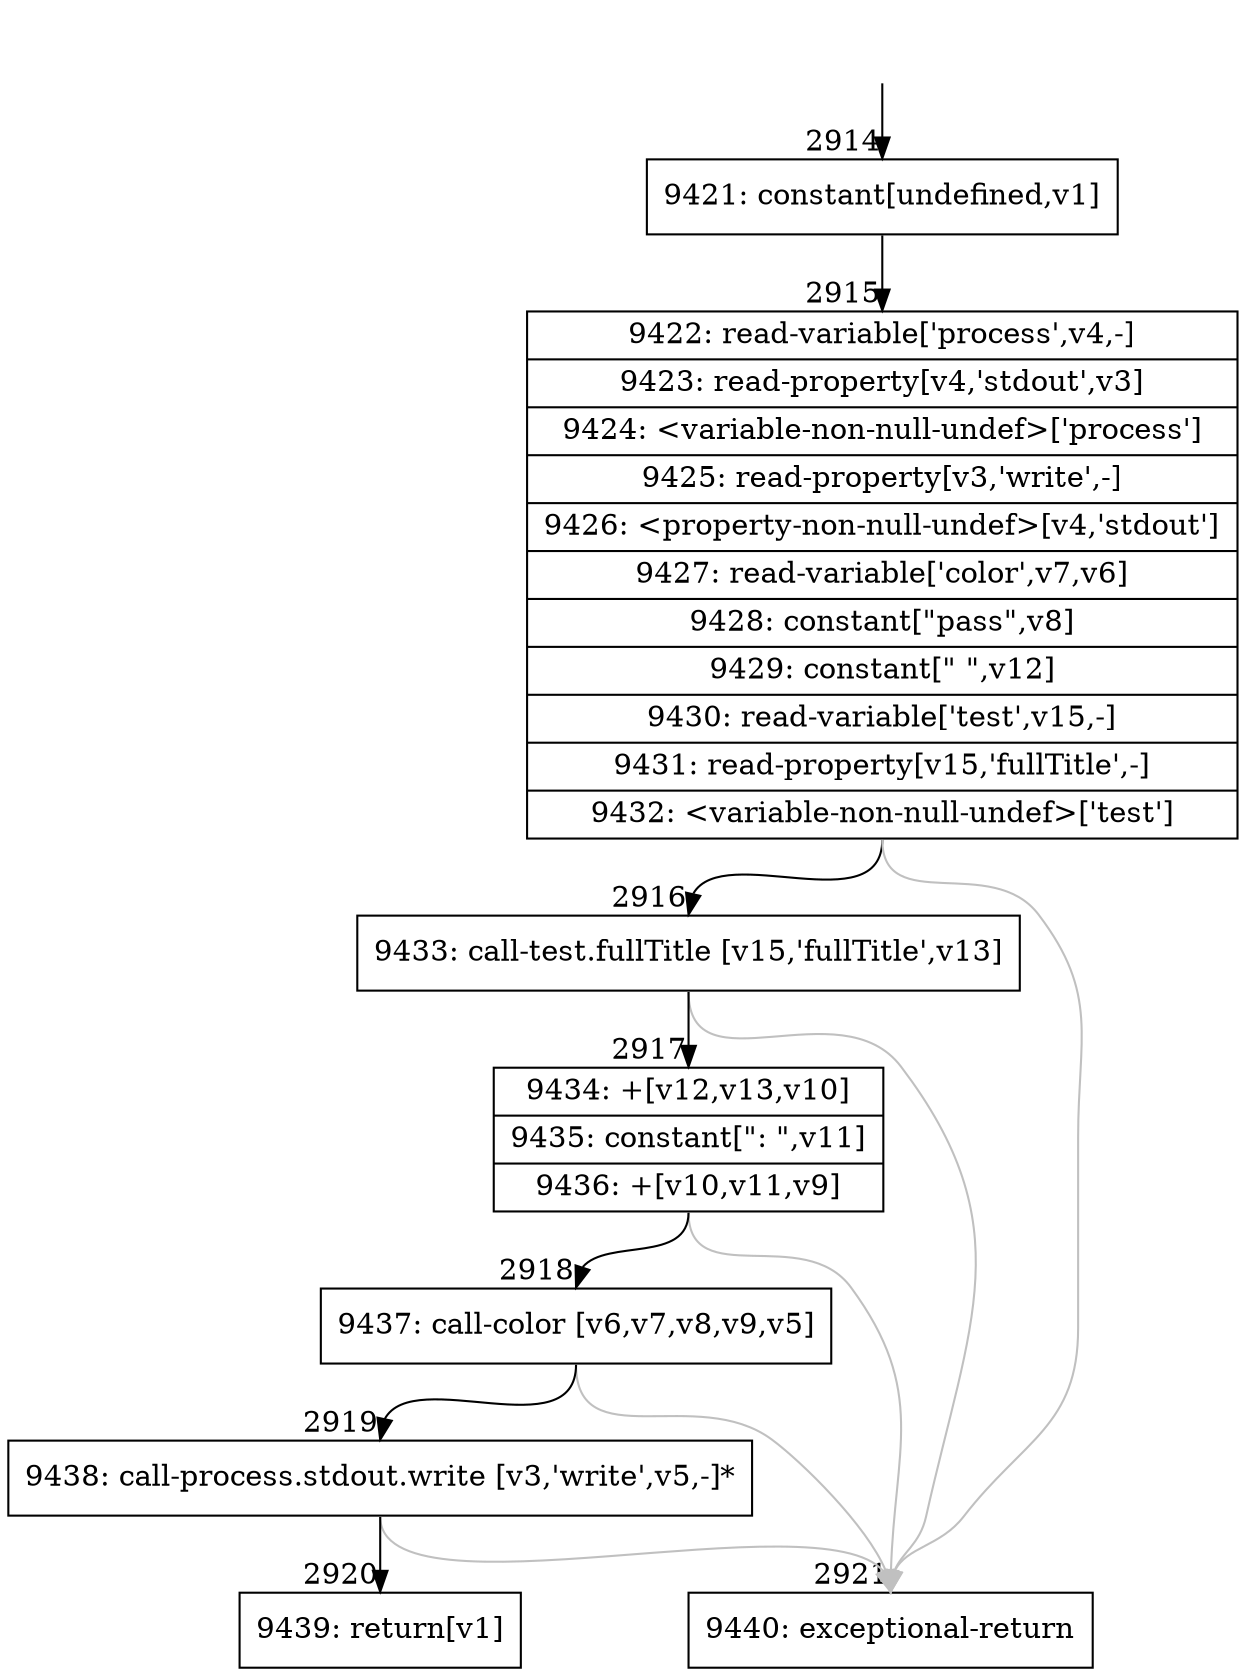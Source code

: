 digraph {
rankdir="TD"
BB_entry258[shape=none,label=""];
BB_entry258 -> BB2914 [tailport=s, headport=n, headlabel="    2914"]
BB2914 [shape=record label="{9421: constant[undefined,v1]}" ] 
BB2914 -> BB2915 [tailport=s, headport=n, headlabel="      2915"]
BB2915 [shape=record label="{9422: read-variable['process',v4,-]|9423: read-property[v4,'stdout',v3]|9424: \<variable-non-null-undef\>['process']|9425: read-property[v3,'write',-]|9426: \<property-non-null-undef\>[v4,'stdout']|9427: read-variable['color',v7,v6]|9428: constant[\"pass\",v8]|9429: constant[\"    \",v12]|9430: read-variable['test',v15,-]|9431: read-property[v15,'fullTitle',-]|9432: \<variable-non-null-undef\>['test']}" ] 
BB2915 -> BB2916 [tailport=s, headport=n, headlabel="      2916"]
BB2915 -> BB2921 [tailport=s, headport=n, color=gray, headlabel="      2921"]
BB2916 [shape=record label="{9433: call-test.fullTitle [v15,'fullTitle',v13]}" ] 
BB2916 -> BB2917 [tailport=s, headport=n, headlabel="      2917"]
BB2916 -> BB2921 [tailport=s, headport=n, color=gray]
BB2917 [shape=record label="{9434: +[v12,v13,v10]|9435: constant[\": \",v11]|9436: +[v10,v11,v9]}" ] 
BB2917 -> BB2918 [tailport=s, headport=n, headlabel="      2918"]
BB2917 -> BB2921 [tailport=s, headport=n, color=gray]
BB2918 [shape=record label="{9437: call-color [v6,v7,v8,v9,v5]}" ] 
BB2918 -> BB2919 [tailport=s, headport=n, headlabel="      2919"]
BB2918 -> BB2921 [tailport=s, headport=n, color=gray]
BB2919 [shape=record label="{9438: call-process.stdout.write [v3,'write',v5,-]*}" ] 
BB2919 -> BB2920 [tailport=s, headport=n, headlabel="      2920"]
BB2919 -> BB2921 [tailport=s, headport=n, color=gray]
BB2920 [shape=record label="{9439: return[v1]}" ] 
BB2921 [shape=record label="{9440: exceptional-return}" ] 
//#$~ 3415
}
